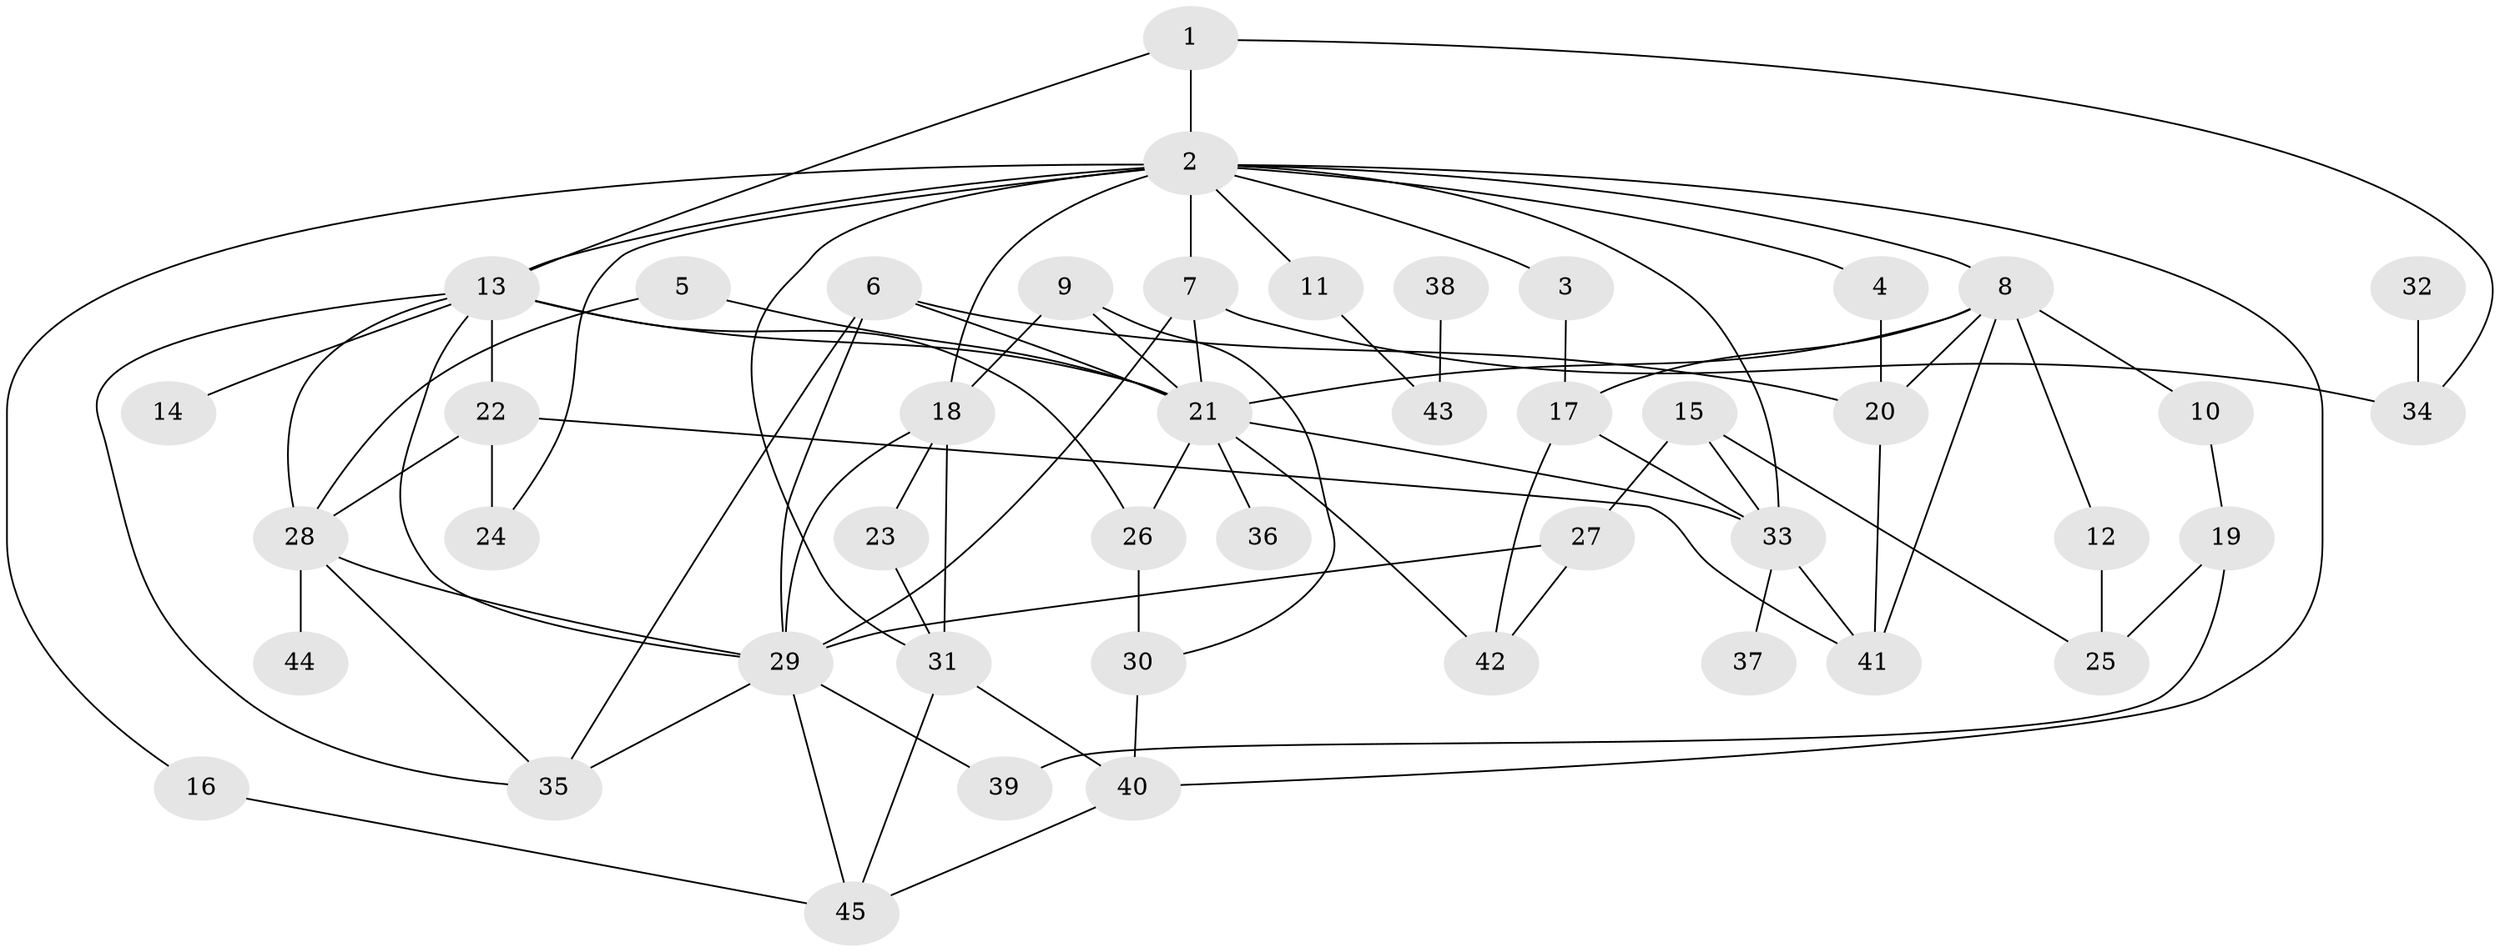 // original degree distribution, {7: 0.033707865168539325, 3: 0.25842696629213485, 9: 0.011235955056179775, 6: 0.02247191011235955, 2: 0.30337078651685395, 5: 0.0449438202247191, 11: 0.011235955056179775, 4: 0.1348314606741573, 1: 0.1797752808988764}
// Generated by graph-tools (version 1.1) at 2025/49/03/09/25 03:49:25]
// undirected, 45 vertices, 82 edges
graph export_dot {
graph [start="1"]
  node [color=gray90,style=filled];
  1;
  2;
  3;
  4;
  5;
  6;
  7;
  8;
  9;
  10;
  11;
  12;
  13;
  14;
  15;
  16;
  17;
  18;
  19;
  20;
  21;
  22;
  23;
  24;
  25;
  26;
  27;
  28;
  29;
  30;
  31;
  32;
  33;
  34;
  35;
  36;
  37;
  38;
  39;
  40;
  41;
  42;
  43;
  44;
  45;
  1 -- 2 [weight=1.0];
  1 -- 13 [weight=1.0];
  1 -- 34 [weight=1.0];
  2 -- 3 [weight=1.0];
  2 -- 4 [weight=1.0];
  2 -- 7 [weight=1.0];
  2 -- 8 [weight=1.0];
  2 -- 11 [weight=1.0];
  2 -- 13 [weight=1.0];
  2 -- 16 [weight=1.0];
  2 -- 18 [weight=1.0];
  2 -- 24 [weight=2.0];
  2 -- 31 [weight=1.0];
  2 -- 33 [weight=1.0];
  2 -- 40 [weight=1.0];
  3 -- 17 [weight=1.0];
  4 -- 20 [weight=1.0];
  5 -- 21 [weight=1.0];
  5 -- 28 [weight=1.0];
  6 -- 20 [weight=1.0];
  6 -- 21 [weight=1.0];
  6 -- 29 [weight=1.0];
  6 -- 35 [weight=1.0];
  7 -- 21 [weight=1.0];
  7 -- 29 [weight=1.0];
  7 -- 34 [weight=1.0];
  8 -- 10 [weight=1.0];
  8 -- 12 [weight=1.0];
  8 -- 17 [weight=1.0];
  8 -- 20 [weight=1.0];
  8 -- 21 [weight=1.0];
  8 -- 41 [weight=1.0];
  9 -- 18 [weight=1.0];
  9 -- 21 [weight=1.0];
  9 -- 30 [weight=1.0];
  10 -- 19 [weight=1.0];
  11 -- 43 [weight=1.0];
  12 -- 25 [weight=1.0];
  13 -- 14 [weight=1.0];
  13 -- 21 [weight=1.0];
  13 -- 22 [weight=1.0];
  13 -- 26 [weight=1.0];
  13 -- 28 [weight=1.0];
  13 -- 29 [weight=1.0];
  13 -- 35 [weight=1.0];
  15 -- 25 [weight=1.0];
  15 -- 27 [weight=1.0];
  15 -- 33 [weight=1.0];
  16 -- 45 [weight=1.0];
  17 -- 33 [weight=1.0];
  17 -- 42 [weight=1.0];
  18 -- 23 [weight=1.0];
  18 -- 29 [weight=1.0];
  18 -- 31 [weight=2.0];
  19 -- 25 [weight=1.0];
  19 -- 39 [weight=1.0];
  20 -- 41 [weight=1.0];
  21 -- 26 [weight=1.0];
  21 -- 33 [weight=2.0];
  21 -- 36 [weight=1.0];
  21 -- 42 [weight=1.0];
  22 -- 24 [weight=1.0];
  22 -- 28 [weight=1.0];
  22 -- 41 [weight=1.0];
  23 -- 31 [weight=1.0];
  26 -- 30 [weight=1.0];
  27 -- 29 [weight=1.0];
  27 -- 42 [weight=1.0];
  28 -- 29 [weight=1.0];
  28 -- 35 [weight=1.0];
  28 -- 44 [weight=1.0];
  29 -- 35 [weight=1.0];
  29 -- 39 [weight=1.0];
  29 -- 45 [weight=1.0];
  30 -- 40 [weight=1.0];
  31 -- 40 [weight=1.0];
  31 -- 45 [weight=1.0];
  32 -- 34 [weight=1.0];
  33 -- 37 [weight=1.0];
  33 -- 41 [weight=1.0];
  38 -- 43 [weight=1.0];
  40 -- 45 [weight=1.0];
}
